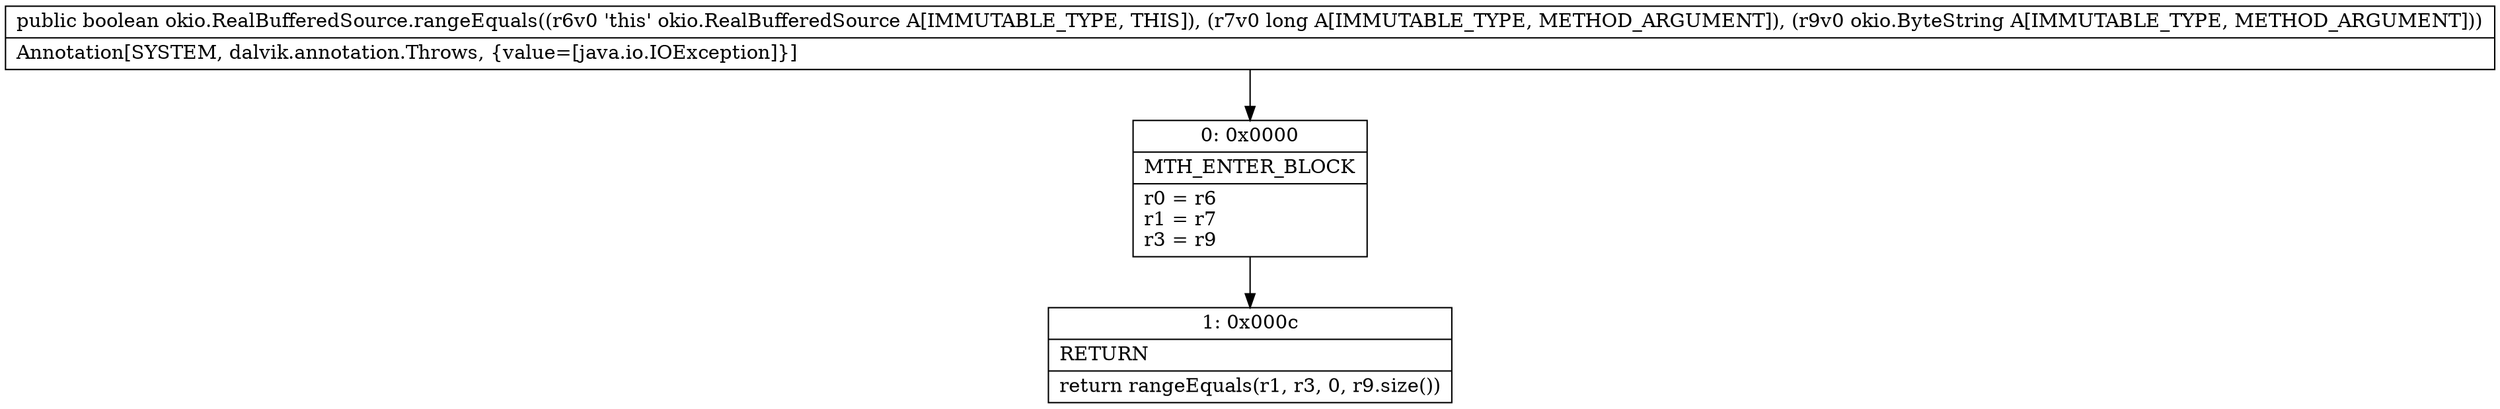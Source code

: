 digraph "CFG forokio.RealBufferedSource.rangeEquals(JLokio\/ByteString;)Z" {
Node_0 [shape=record,label="{0\:\ 0x0000|MTH_ENTER_BLOCK\l|r0 = r6\lr1 = r7\lr3 = r9\l}"];
Node_1 [shape=record,label="{1\:\ 0x000c|RETURN\l|return rangeEquals(r1, r3, 0, r9.size())\l}"];
MethodNode[shape=record,label="{public boolean okio.RealBufferedSource.rangeEquals((r6v0 'this' okio.RealBufferedSource A[IMMUTABLE_TYPE, THIS]), (r7v0 long A[IMMUTABLE_TYPE, METHOD_ARGUMENT]), (r9v0 okio.ByteString A[IMMUTABLE_TYPE, METHOD_ARGUMENT]))  | Annotation[SYSTEM, dalvik.annotation.Throws, \{value=[java.io.IOException]\}]\l}"];
MethodNode -> Node_0;
Node_0 -> Node_1;
}


